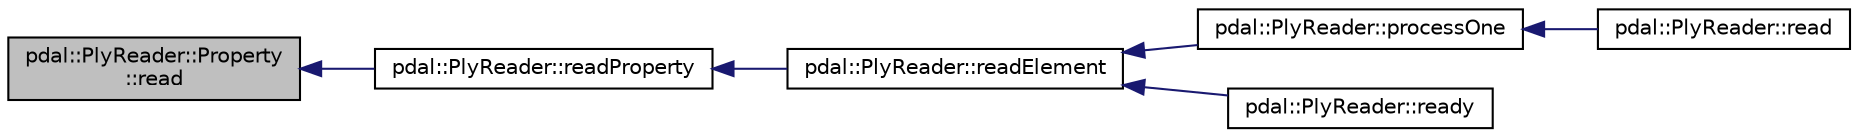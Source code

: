 digraph "pdal::PlyReader::Property::read"
{
  edge [fontname="Helvetica",fontsize="10",labelfontname="Helvetica",labelfontsize="10"];
  node [fontname="Helvetica",fontsize="10",shape=record];
  rankdir="LR";
  Node1 [label="pdal::PlyReader::Property\l::read",height=0.2,width=0.4,color="black", fillcolor="grey75", style="filled", fontcolor="black"];
  Node1 -> Node2 [dir="back",color="midnightblue",fontsize="10",style="solid",fontname="Helvetica"];
  Node2 [label="pdal::PlyReader::readProperty",height=0.2,width=0.4,color="black", fillcolor="white", style="filled",URL="$classpdal_1_1PlyReader.html#ac58ba5e9f6a206ba64927bf000d275f9"];
  Node2 -> Node3 [dir="back",color="midnightblue",fontsize="10",style="solid",fontname="Helvetica"];
  Node3 [label="pdal::PlyReader::readElement",height=0.2,width=0.4,color="black", fillcolor="white", style="filled",URL="$classpdal_1_1PlyReader.html#a9f8530cfe07a115f3aec19f71ed53ea2"];
  Node3 -> Node4 [dir="back",color="midnightblue",fontsize="10",style="solid",fontname="Helvetica"];
  Node4 [label="pdal::PlyReader::processOne",height=0.2,width=0.4,color="black", fillcolor="white", style="filled",URL="$classpdal_1_1PlyReader.html#a2ffd816ad722bc26a939e2205672fc22"];
  Node4 -> Node5 [dir="back",color="midnightblue",fontsize="10",style="solid",fontname="Helvetica"];
  Node5 [label="pdal::PlyReader::read",height=0.2,width=0.4,color="black", fillcolor="white", style="filled",URL="$classpdal_1_1PlyReader.html#a72e6d57481231baa610904384b5b4715"];
  Node3 -> Node6 [dir="back",color="midnightblue",fontsize="10",style="solid",fontname="Helvetica"];
  Node6 [label="pdal::PlyReader::ready",height=0.2,width=0.4,color="black", fillcolor="white", style="filled",URL="$classpdal_1_1PlyReader.html#a25b3be53b5c74d1caa6a6fd76325e89b"];
}
